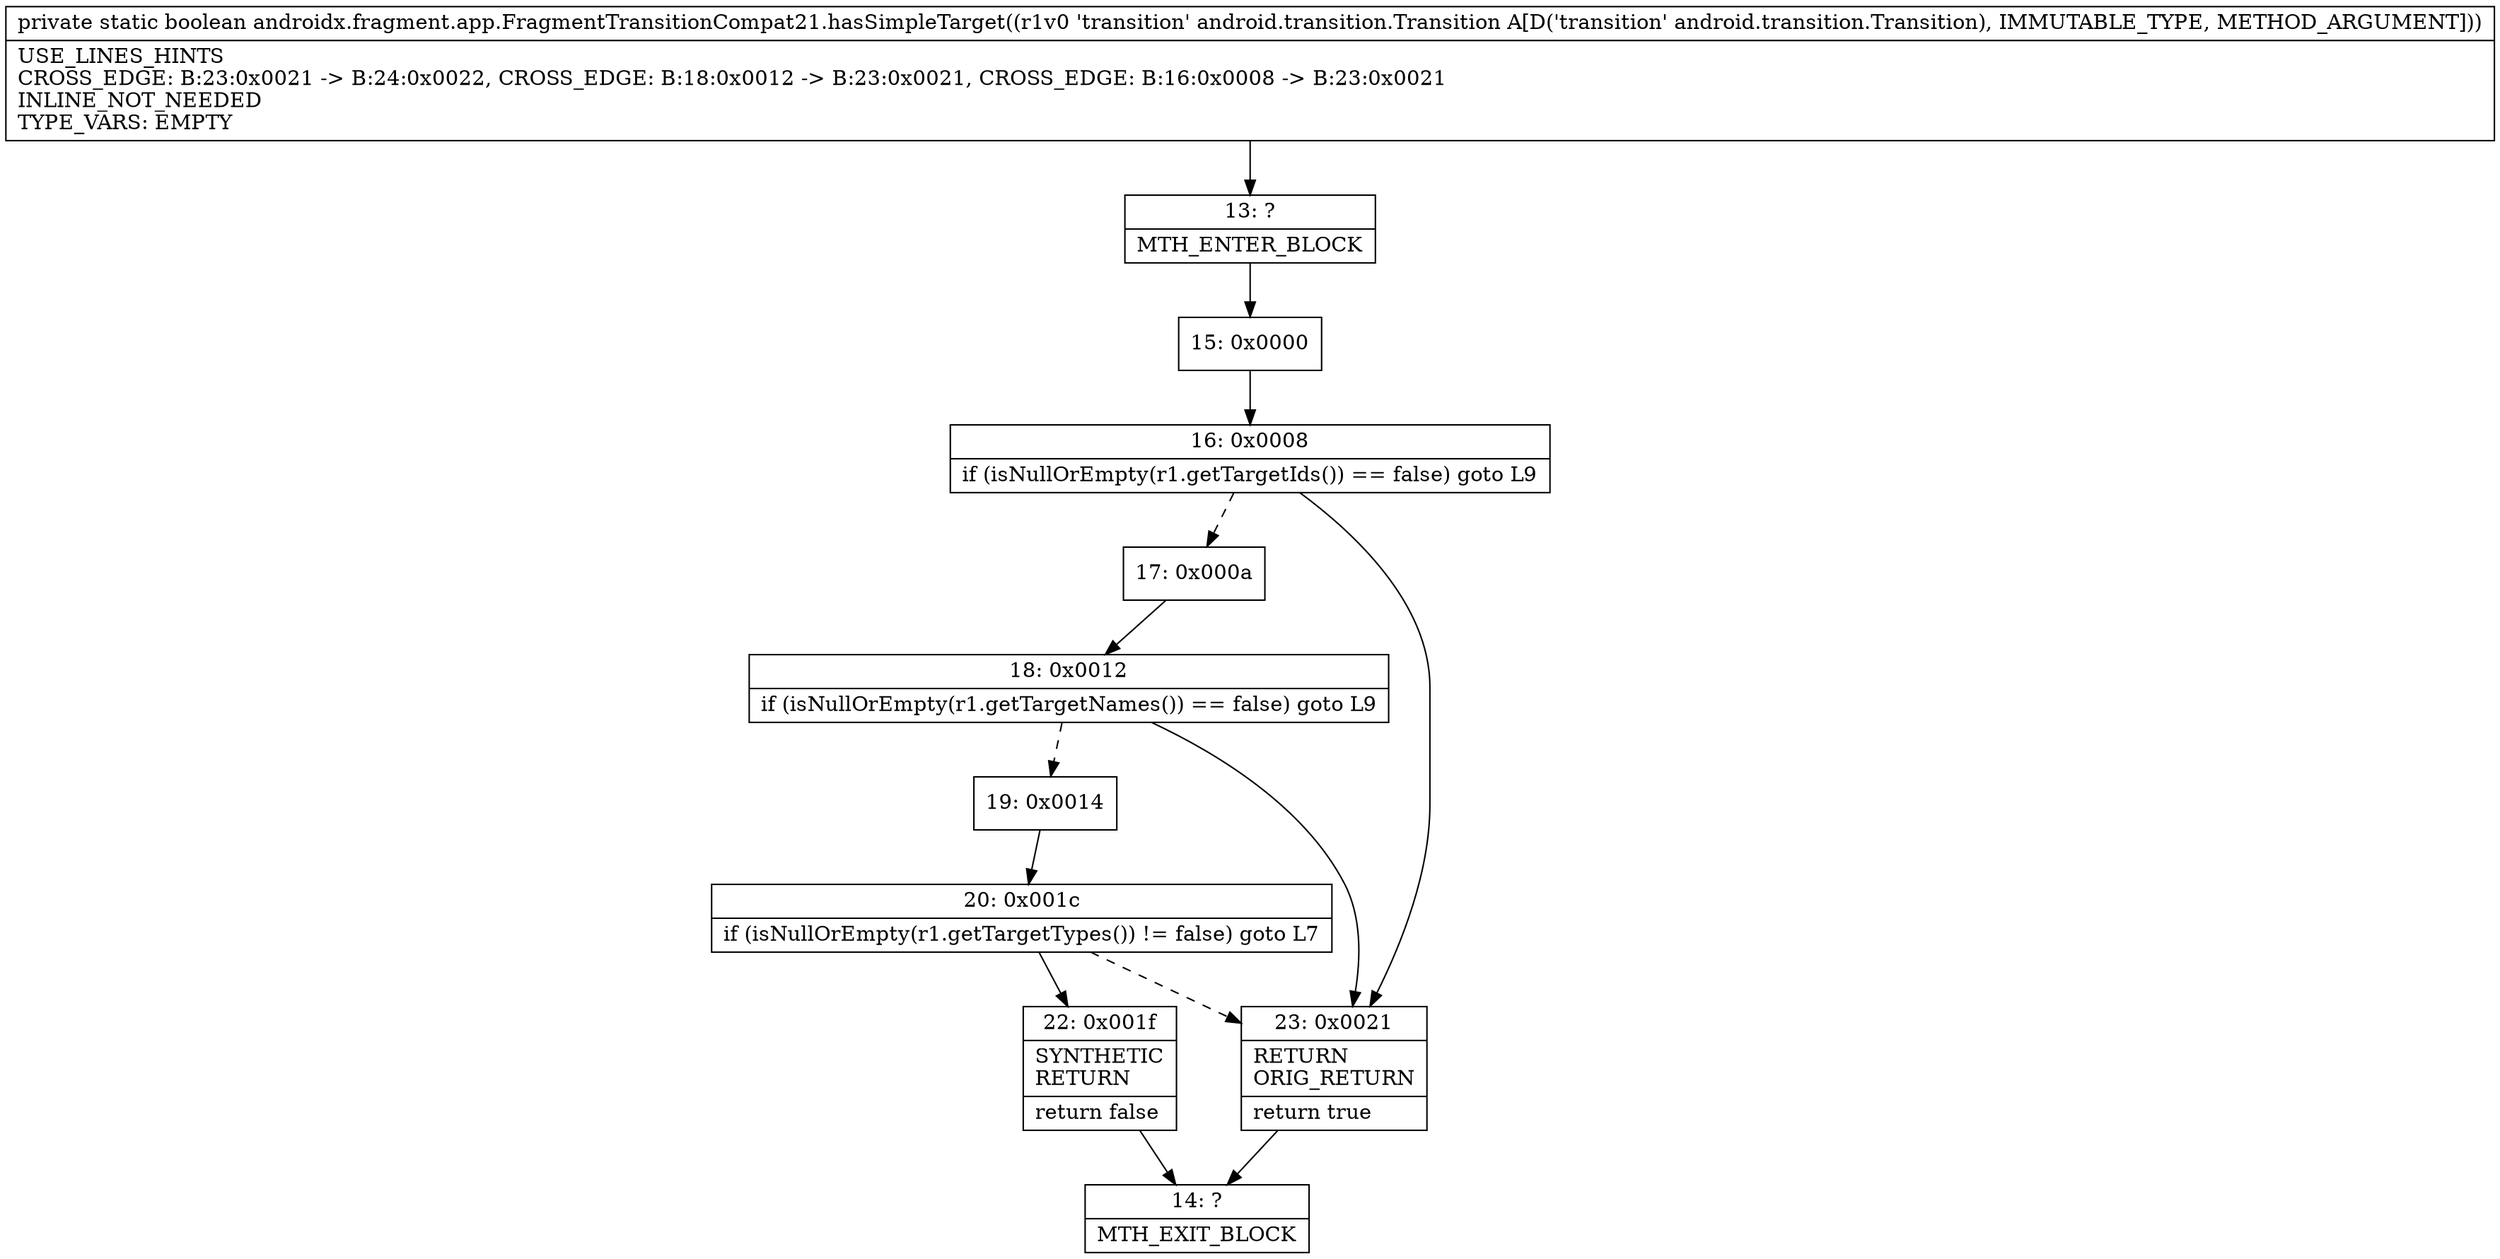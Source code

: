 digraph "CFG forandroidx.fragment.app.FragmentTransitionCompat21.hasSimpleTarget(Landroid\/transition\/Transition;)Z" {
Node_13 [shape=record,label="{13\:\ ?|MTH_ENTER_BLOCK\l}"];
Node_15 [shape=record,label="{15\:\ 0x0000}"];
Node_16 [shape=record,label="{16\:\ 0x0008|if (isNullOrEmpty(r1.getTargetIds()) == false) goto L9\l}"];
Node_17 [shape=record,label="{17\:\ 0x000a}"];
Node_18 [shape=record,label="{18\:\ 0x0012|if (isNullOrEmpty(r1.getTargetNames()) == false) goto L9\l}"];
Node_19 [shape=record,label="{19\:\ 0x0014}"];
Node_20 [shape=record,label="{20\:\ 0x001c|if (isNullOrEmpty(r1.getTargetTypes()) != false) goto L7\l}"];
Node_22 [shape=record,label="{22\:\ 0x001f|SYNTHETIC\lRETURN\l|return false\l}"];
Node_14 [shape=record,label="{14\:\ ?|MTH_EXIT_BLOCK\l}"];
Node_23 [shape=record,label="{23\:\ 0x0021|RETURN\lORIG_RETURN\l|return true\l}"];
MethodNode[shape=record,label="{private static boolean androidx.fragment.app.FragmentTransitionCompat21.hasSimpleTarget((r1v0 'transition' android.transition.Transition A[D('transition' android.transition.Transition), IMMUTABLE_TYPE, METHOD_ARGUMENT]))  | USE_LINES_HINTS\lCROSS_EDGE: B:23:0x0021 \-\> B:24:0x0022, CROSS_EDGE: B:18:0x0012 \-\> B:23:0x0021, CROSS_EDGE: B:16:0x0008 \-\> B:23:0x0021\lINLINE_NOT_NEEDED\lTYPE_VARS: EMPTY\l}"];
MethodNode -> Node_13;Node_13 -> Node_15;
Node_15 -> Node_16;
Node_16 -> Node_17[style=dashed];
Node_16 -> Node_23;
Node_17 -> Node_18;
Node_18 -> Node_19[style=dashed];
Node_18 -> Node_23;
Node_19 -> Node_20;
Node_20 -> Node_22;
Node_20 -> Node_23[style=dashed];
Node_22 -> Node_14;
Node_23 -> Node_14;
}

